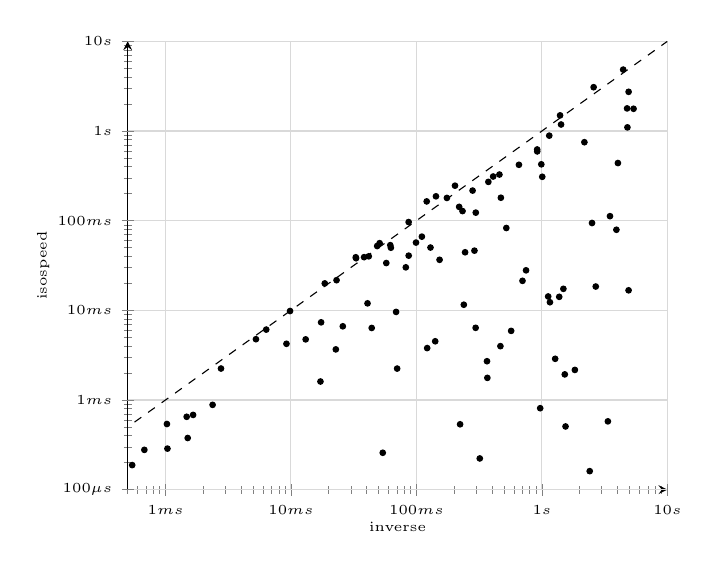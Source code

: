 \begin{tikzpicture}
\begin{axis}[
	font = \tiny,
	axis lines = left,
	axis lines = left,
	grid = major,
	grid style = {draw=gray!30},
	xmode = log,
	ymode = log,
	ymin = 0.1,
	ymax = 10000,
	xmin = 0.5,
	xmax = 10000,
	xlabel = {inverse},
	ylabel = {isospeed},
	label shift = {-6pt},
	% log ticks with fixed point,
	xtick = {0.1, 1, 10, 100, 1000, 10000, 100000, 1000000, 10000000},
	ytick = {0.1, 1, 10, 100, 1000, 10000, 100000, 1000000, 10000000},
	xticklabels = \empty,
	yticklabels = \empty,
	extra x ticks = {0.1, 1, 10, 100, 1000, 10000, 60000, 600000, 1800000, 3600000},
	extra x tick labels = {$100 {\mu}s$, $1 ms$, $10 ms$, $100 ms$, $1 s$, $10 s$, $1 m.$, $10 m.$, $30 m.$, $1 h$},
	extra y ticks = {0.1, 1, 10, 100, 1000, 10000, 60000, 600000, 1800000, 3600000},
	extra y tick labels = {$100 {\mu}s$, $1 ms$, $10 ms$, $100 ms$, $1 s$, $10 s$, $1 m.$, $10 m.$, $30 m.$, $1 h$},
]
	\addplot [only marks, mark size=1pt] coordinates {
		(17.4, 7.352)
		(1007.123, 308.606)
		(38.283, 39.186)
		(1.504, 0.377)
		(233.096, 127.982)
		(13.104, 4.745)
		(17.189, 1.608)
		(1.037, 0.287)
		(989.852, 425.201)
		(917.461, 622.47)
		(408.983, 310.883)
		(23.093, 21.692)
		(1122.859, 14.28)
		(53.934, 0.258)
		(969.679, 0.81)
		(238.728, 11.553)
		(467.29, 3.987)
		(141.22, 4.519)
		(1276.283, 2.881)
		(1374.804, 14.149)
		(700.716, 21.343)
		(40.781, 11.967)
		(25.904, 6.639)
		(297.352, 122.93)
		(471.237, 180.302)
		(1145.169, 887.819)
		(2.771, 2.244)
		(121.843, 3.795)
		(458.832, 326.927)
		(0.543, 0.188)
		(48.673, 52.156)
		(1.027, 0.54)
		(569.045, 5.902)
		(244.392, 44.426)
		(18.609, 19.974)
		(1832.188, 2.166)
		(280.412, 216.618)
		(41.702, 40.04)
		(32.873, 39.092)
		(0.679, 0.278)
		(1543.99, 0.507)
		(374.628, 270.863)
		(86.806, 40.751)
		(290.158, 46.317)
		(2182.442, 750.183)
		(86.717, 96.521)
		(22.797, 3.669)
		(1159.59, 12.319)
		(2586.058, 3079.952)
		(1.476, 0.65)
		(152.986, 36.626)
		(1396.6, 1494.432)
		(129.469, 50.153)
		(1522.967, 1.931)
		(365.314, 2.707)
		(656.476, 420.092)
		(99.294, 56.991)
		(367.759, 1.766)
		(68.899, 9.606)
		(57.542, 33.706)
		(3489.94, 112.323)
		(110.554, 66.37)
		(296.533, 6.384)
		(70.224, 2.241)
		(223.001, 0.536)
		(62.603, 49.944)
		(520.83, 82.867)
		(918.341, 592.471)
		(5380.945, 1770.697)
		(1484.178, 17.373)
		(5.262, 4.765)
		(3926.872, 79.226)
		(4445.982, 4842.512)
		(203.07, 245.63)
		(1422.6, 1181.946)
		(4913.051, 2736.576)
		(4909.692, 16.722)
		(3358.602, 0.578)
		(319.988, 0.223)
		(6.354, 6.102)
		(2.375, 0.883)
		(747.984, 27.947)
		(120.817, 164.073)
		(219.119, 142.588)
		(2687.818, 18.435)
		(9.212, 4.237)
		(143.188, 186.939)
		(9.841, 9.829)
		(175.058, 179.361)
		(4806.919, 1098.055)
		(2510.194, 94.224)
		(44.037, 6.361)
		(33.034, 38.128)
		(50.919, 56.12)
		(61.927, 53.327)
		(2405.736, 0.161)
		(4036.474, 439.368)
		(4777.873, 1787.666)
		(82.344, 30.184)
		(1.661, 0.682)
	};
	\addplot+ [mark=none, black, dashed, domain=0.1:10000] {x};
\end{axis}
\end{tikzpicture}
